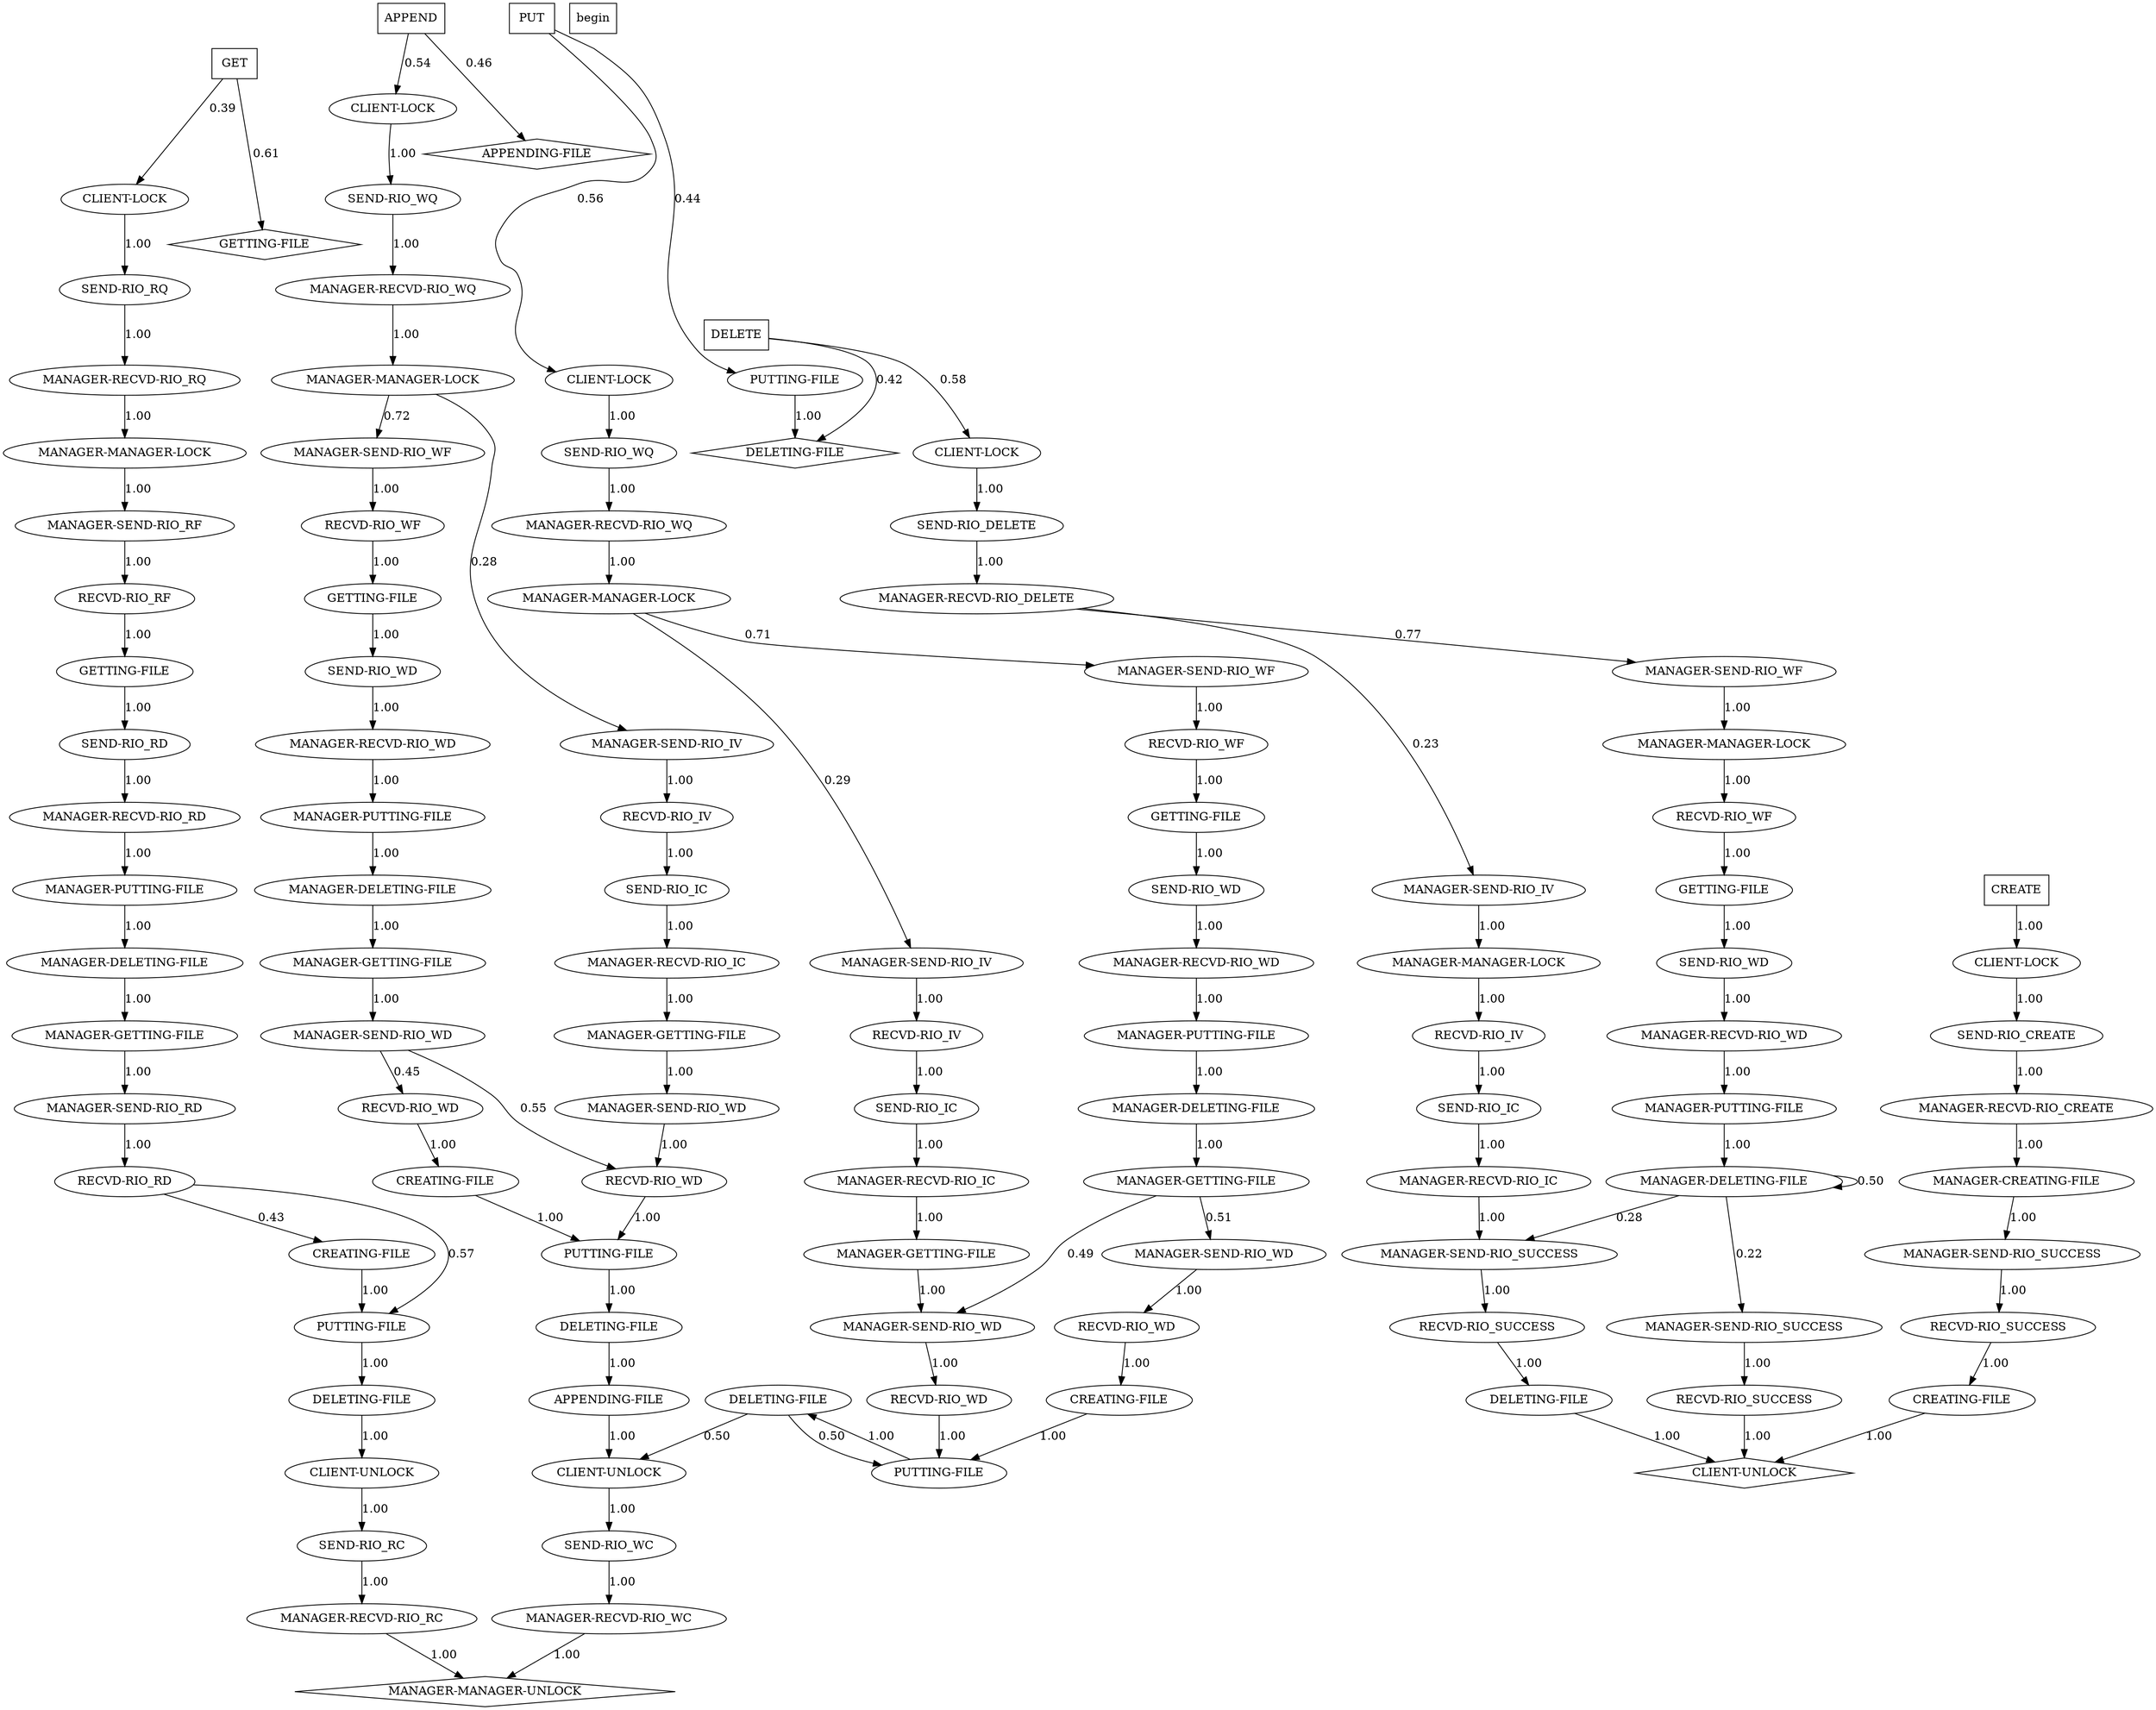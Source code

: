 digraph {
  0 [label="APPEND",shape=box];
  1 [label="CREATE",shape=box];
  2 [label="DELETE",shape=box];
  3 [label="GET",shape=box];
  4 [label="PUT",shape=box];
  5 [label="begin",shape=box];
  6 [label="APPENDING-FILE",shape=diamond];
  7 [label="CLIENT-LOCK"];
  8 [label="CLIENT-LOCK"];
  9 [label="CLIENT-LOCK"];
  10 [label="CLIENT-LOCK"];
  11 [label="CLIENT-LOCK"];
  12 [label="DELETING-FILE",shape=diamond];
  13 [label="GETTING-FILE",shape=diamond];
  14 [label="PUTTING-FILE"];
  15 [label="SEND-RIO_CREATE"];
  16 [label="SEND-RIO_DELETE"];
  17 [label="SEND-RIO_RQ"];
  18 [label="SEND-RIO_WQ"];
  19 [label="SEND-RIO_WQ"];
  20 [label="MANAGER-RECVD-RIO_CREATE"];
  21 [label="MANAGER-RECVD-RIO_DELETE"];
  22 [label="MANAGER-RECVD-RIO_RQ"];
  23 [label="MANAGER-RECVD-RIO_WQ"];
  24 [label="MANAGER-RECVD-RIO_WQ"];
  25 [label="MANAGER-CREATING-FILE"];
  26 [label="MANAGER-MANAGER-LOCK"];
  27 [label="MANAGER-MANAGER-LOCK"];
  28 [label="MANAGER-MANAGER-LOCK"];
  29 [label="MANAGER-SEND-RIO_IV"];
  30 [label="MANAGER-SEND-RIO_WF"];
  31 [label="MANAGER-MANAGER-LOCK"];
  32 [label="MANAGER-MANAGER-LOCK"];
  33 [label="MANAGER-SEND-RIO_IV"];
  34 [label="MANAGER-SEND-RIO_IV"];
  35 [label="MANAGER-SEND-RIO_RF"];
  36 [label="MANAGER-SEND-RIO_SUCCESS"];
  37 [label="MANAGER-SEND-RIO_WF"];
  38 [label="MANAGER-SEND-RIO_WF"];
  39 [label="RECVD-RIO_IV"];
  40 [label="RECVD-RIO_IV"];
  41 [label="RECVD-RIO_IV"];
  42 [label="RECVD-RIO_RF"];
  43 [label="RECVD-RIO_SUCCESS"];
  44 [label="RECVD-RIO_WF"];
  45 [label="RECVD-RIO_WF"];
  46 [label="RECVD-RIO_WF"];
  47 [label="CREATING-FILE"];
  48 [label="GETTING-FILE"];
  49 [label="GETTING-FILE"];
  50 [label="GETTING-FILE"];
  51 [label="GETTING-FILE"];
  52 [label="SEND-RIO_IC"];
  53 [label="SEND-RIO_IC"];
  54 [label="SEND-RIO_IC"];
  55 [label="CLIENT-UNLOCK",shape=diamond];
  56 [label="MANAGER-RECVD-RIO_IC"];
  57 [label="MANAGER-RECVD-RIO_IC"];
  58 [label="MANAGER-RECVD-RIO_IC"];
  59 [label="SEND-RIO_RD"];
  60 [label="SEND-RIO_WD"];
  61 [label="SEND-RIO_WD"];
  62 [label="SEND-RIO_WD"];
  63 [label="MANAGER-GETTING-FILE"];
  64 [label="MANAGER-GETTING-FILE"];
  65 [label="MANAGER-RECVD-RIO_RD"];
  66 [label="MANAGER-RECVD-RIO_WD"];
  67 [label="MANAGER-RECVD-RIO_WD"];
  68 [label="MANAGER-RECVD-RIO_WD"];
  69 [label="MANAGER-SEND-RIO_SUCCESS"];
  70 [label="MANAGER-PUTTING-FILE"];
  71 [label="MANAGER-PUTTING-FILE"];
  72 [label="MANAGER-PUTTING-FILE"];
  73 [label="MANAGER-PUTTING-FILE"];
  74 [label="MANAGER-SEND-RIO_WD"];
  75 [label="MANAGER-SEND-RIO_WD"];
  76 [label="RECVD-RIO_SUCCESS"];
  77 [label="DELETING-FILE"];
  78 [label="MANAGER-DELETING-FILE"];
  79 [label="MANAGER-DELETING-FILE"];
  80 [label="MANAGER-DELETING-FILE"];
  81 [label="MANAGER-DELETING-FILE"];
  82 [label="RECVD-RIO_WD"];
  83 [label="RECVD-RIO_WD"];
  84 [label="MANAGER-GETTING-FILE"];
  85 [label="MANAGER-GETTING-FILE"];
  86 [label="MANAGER-GETTING-FILE"];
  87 [label="MANAGER-SEND-RIO_SUCCESS"];
  88 [label="PUTTING-FILE"];
  89 [label="PUTTING-FILE"];
  90 [label="DELETING-FILE"];
  91 [label="DELETING-FILE"];
  92 [label="MANAGER-SEND-RIO_RD"];
  93 [label="MANAGER-SEND-RIO_WD"];
  94 [label="MANAGER-SEND-RIO_WD"];
  95 [label="RECVD-RIO_SUCCESS"];
  96 [label="APPENDING-FILE"];
  97 [label="CLIENT-UNLOCK"];
  98 [label="RECVD-RIO_RD"];
  99 [label="RECVD-RIO_WD"];
  100 [label="RECVD-RIO_WD"];
  101 [label="CREATING-FILE"];
  102 [label="CREATING-FILE"];
  103 [label="CREATING-FILE"];
  104 [label="PUTTING-FILE"];
  105 [label="SEND-RIO_WC"];
  106 [label="DELETING-FILE"];
  107 [label="MANAGER-RECVD-RIO_WC"];
  108 [label="CLIENT-UNLOCK"];
  109 [label="MANAGER-MANAGER-UNLOCK",shape=diamond];
  110 [label="SEND-RIO_RC"];
  111 [label="MANAGER-RECVD-RIO_RC"];
0->7 [label="0.54", weight="0.54",];
0->6 [label="0.46", weight="0.46",];
1->8 [label="1.00", weight="1.00",];
2->12 [label="0.42", weight="0.42",];
2->9 [label="0.58", weight="0.58",];
3->10 [label="0.39", weight="0.39",];
3->13 [label="0.61", weight="0.61",];
4->14 [label="0.44", weight="0.44",];
4->11 [label="0.56", weight="0.56",];
7->18 [label="1.00", weight="1.00",];
8->15 [label="1.00", weight="1.00",];
9->16 [label="1.00", weight="1.00",];
10->17 [label="1.00", weight="1.00",];
11->19 [label="1.00", weight="1.00",];
14->12 [label="1.00", weight="1.00",];
15->20 [label="1.00", weight="1.00",];
16->21 [label="1.00", weight="1.00",];
17->22 [label="1.00", weight="1.00",];
18->23 [label="1.00", weight="1.00",];
19->24 [label="1.00", weight="1.00",];
20->25 [label="1.00", weight="1.00",];
21->30 [label="0.77", weight="0.77",];
21->29 [label="0.23", weight="0.23",];
22->26 [label="1.00", weight="1.00",];
23->28 [label="1.00", weight="1.00",];
24->27 [label="1.00", weight="1.00",];
25->36 [label="1.00", weight="1.00",];
26->35 [label="1.00", weight="1.00",];
27->37 [label="0.71", weight="0.71",];
27->33 [label="0.29", weight="0.29",];
28->34 [label="0.28", weight="0.28",];
28->38 [label="0.72", weight="0.72",];
29->31 [label="1.00", weight="1.00",];
30->32 [label="1.00", weight="1.00",];
31->39 [label="1.00", weight="1.00",];
32->44 [label="1.00", weight="1.00",];
33->40 [label="1.00", weight="1.00",];
34->41 [label="1.00", weight="1.00",];
35->42 [label="1.00", weight="1.00",];
36->43 [label="1.00", weight="1.00",];
37->45 [label="1.00", weight="1.00",];
38->46 [label="1.00", weight="1.00",];
39->52 [label="1.00", weight="1.00",];
40->53 [label="1.00", weight="1.00",];
41->54 [label="1.00", weight="1.00",];
42->48 [label="1.00", weight="1.00",];
43->47 [label="1.00", weight="1.00",];
44->49 [label="1.00", weight="1.00",];
45->50 [label="1.00", weight="1.00",];
46->51 [label="1.00", weight="1.00",];
47->55 [label="1.00", weight="1.00",];
48->59 [label="1.00", weight="1.00",];
49->60 [label="1.00", weight="1.00",];
50->61 [label="1.00", weight="1.00",];
51->62 [label="1.00", weight="1.00",];
52->56 [label="1.00", weight="1.00",];
53->57 [label="1.00", weight="1.00",];
54->58 [label="1.00", weight="1.00",];
56->69 [label="1.00", weight="1.00",];
57->63 [label="1.00", weight="1.00",];
58->64 [label="1.00", weight="1.00",];
59->65 [label="1.00", weight="1.00",];
60->66 [label="1.00", weight="1.00",];
61->67 [label="1.00", weight="1.00",];
62->68 [label="1.00", weight="1.00",];
63->74 [label="1.00", weight="1.00",];
64->75 [label="1.00", weight="1.00",];
65->70 [label="1.00", weight="1.00",];
66->71 [label="1.00", weight="1.00",];
67->72 [label="1.00", weight="1.00",];
68->73 [label="1.00", weight="1.00",];
69->76 [label="1.00", weight="1.00",];
70->78 [label="1.00", weight="1.00",];
71->81 [label="1.00", weight="1.00",];
72->79 [label="1.00", weight="1.00",];
73->80 [label="1.00", weight="1.00",];
74->82 [label="1.00", weight="1.00",];
75->83 [label="1.00", weight="1.00",];
76->77 [label="1.00", weight="1.00",];
77->55 [label="1.00", weight="1.00",];
78->84 [label="1.00", weight="1.00",];
79->86 [label="1.00", weight="1.00",];
80->85 [label="1.00", weight="1.00",];
81->81 [label="0.50", weight="0.50",];
81->87 [label="0.22", weight="0.22",];
81->69 [label="0.28", weight="0.28",];
82->88 [label="1.00", weight="1.00",];
83->89 [label="1.00", weight="1.00",];
84->92 [label="1.00", weight="1.00",];
85->94 [label="1.00", weight="1.00",];
86->93 [label="0.51", weight="0.51",];
86->74 [label="0.49", weight="0.49",];
87->95 [label="1.00", weight="1.00",];
88->90 [label="1.00", weight="1.00",];
89->91 [label="1.00", weight="1.00",];
90->88 [label="0.50", weight="0.50",];
90->97 [label="0.50", weight="0.50",];
91->96 [label="1.00", weight="1.00",];
92->98 [label="1.00", weight="1.00",];
93->99 [label="1.00", weight="1.00",];
94->83 [label="0.55", weight="0.55",];
94->100 [label="0.45", weight="0.45",];
95->55 [label="1.00", weight="1.00",];
96->97 [label="1.00", weight="1.00",];
97->105 [label="1.00", weight="1.00",];
98->104 [label="0.57", weight="0.57",];
98->101 [label="0.43", weight="0.43",];
99->102 [label="1.00", weight="1.00",];
100->103 [label="1.00", weight="1.00",];
101->104 [label="1.00", weight="1.00",];
102->88 [label="1.00", weight="1.00",];
103->89 [label="1.00", weight="1.00",];
104->106 [label="1.00", weight="1.00",];
105->107 [label="1.00", weight="1.00",];
106->108 [label="1.00", weight="1.00",];
107->109 [label="1.00", weight="1.00",];
108->110 [label="1.00", weight="1.00",];
110->111 [label="1.00", weight="1.00",];
111->109 [label="1.00", weight="1.00",];
} // digraph

